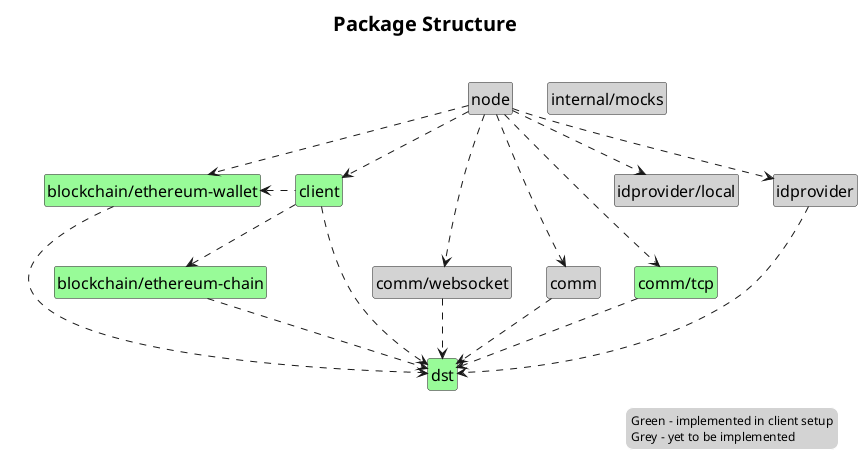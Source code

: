 @startuml package_structure
title Package Structure\n

skinparam {
    ComponentStyle uml2
    TitleFontSize 20
    ClassFontSize 16
    LegendFontSize 12
    LegendBackgroundColor LightGrey
    LegendBorderColor White
    ClassBackgroundColor PaleGreen
}


hide circle
hide empty members

class "internal/mocks" #LightGrey
class "client"
class "comm/websocket" #LightGrey
class "comm" #LightGrey
class "comm/tcp"
class "idprovider/local" #LightGrey
class "idprovider" #LightGrey
class "blockchain/ethereum-wallet"
class "blockchain/ethereum-chain"
class "node" #LightGrey

"idprovider" ..> dst
"comm/tcp" ..> dst
"comm" ..> dst
"comm/websocket" ..> dst
"client" ..> dst
"blockchain/ethereum-wallet" ..> dst
"blockchain/ethereum-chain" ..> dst
"node" ..> "blockchain/ethereum-wallet"
"client" ..> "blockchain/ethereum-chain"
"client" .left.> "blockchain/ethereum-wallet"
"node" ..> "idprovider"
"node" ..> "idprovider/local"
"node" ..> "comm"
"node" ..> "comm/tcp"
"node" ..> "comm/websocket"
"node" ..> "client"

legend bottom right
    Green - implemented in client setup
    Grey - yet to be implemented
endlegend

@enduml
